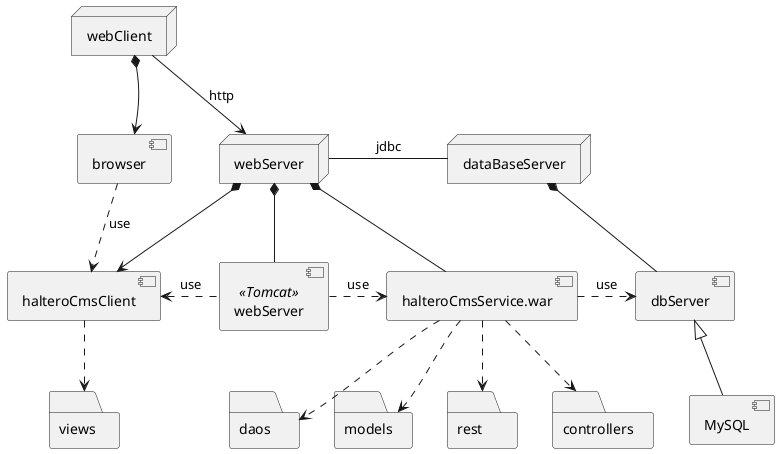 @startuml
'REVISAR Y PONER DIRECCIONES EN LAS FLECHAS
'OJO CON LOS NOMBRES
' TENEMOS QUE REVISARLO MAS CONCIENZUDAMENTE


node webClient
node webServer
node dataBaseServer
component browser
component halteroCmsClient
component "webServer" <<Tomcat>> as webServerComponent

component halteroCmsService.war
component dbServer
component MySQL

folder views

folder rest
folder controllers
folder daos
folder models

webClient -r-> webServer : http
webClient -[hidden]- browser
webServer *-d-> halteroCmsClient


webClient *--> browser
webServer -r- dataBaseServer : jdbc
webServer *-- webServerComponent
webServerComponent .r.> halteroCmsService.war : use
webServer *-- halteroCmsService.war

dataBaseServer *-- dbServer
dbServer <|-- MySQL

browser ..> halteroCmsClient : use
halteroCmsClient <.r. webServerComponent : use
halteroCmsClient ..> views
halteroCmsService.war .r.> dbServer : use

halteroCmsService.war ..> rest
halteroCmsService.war ..> controllers
halteroCmsService.war ..> daos
halteroCmsService.war ..> models

@enduml
